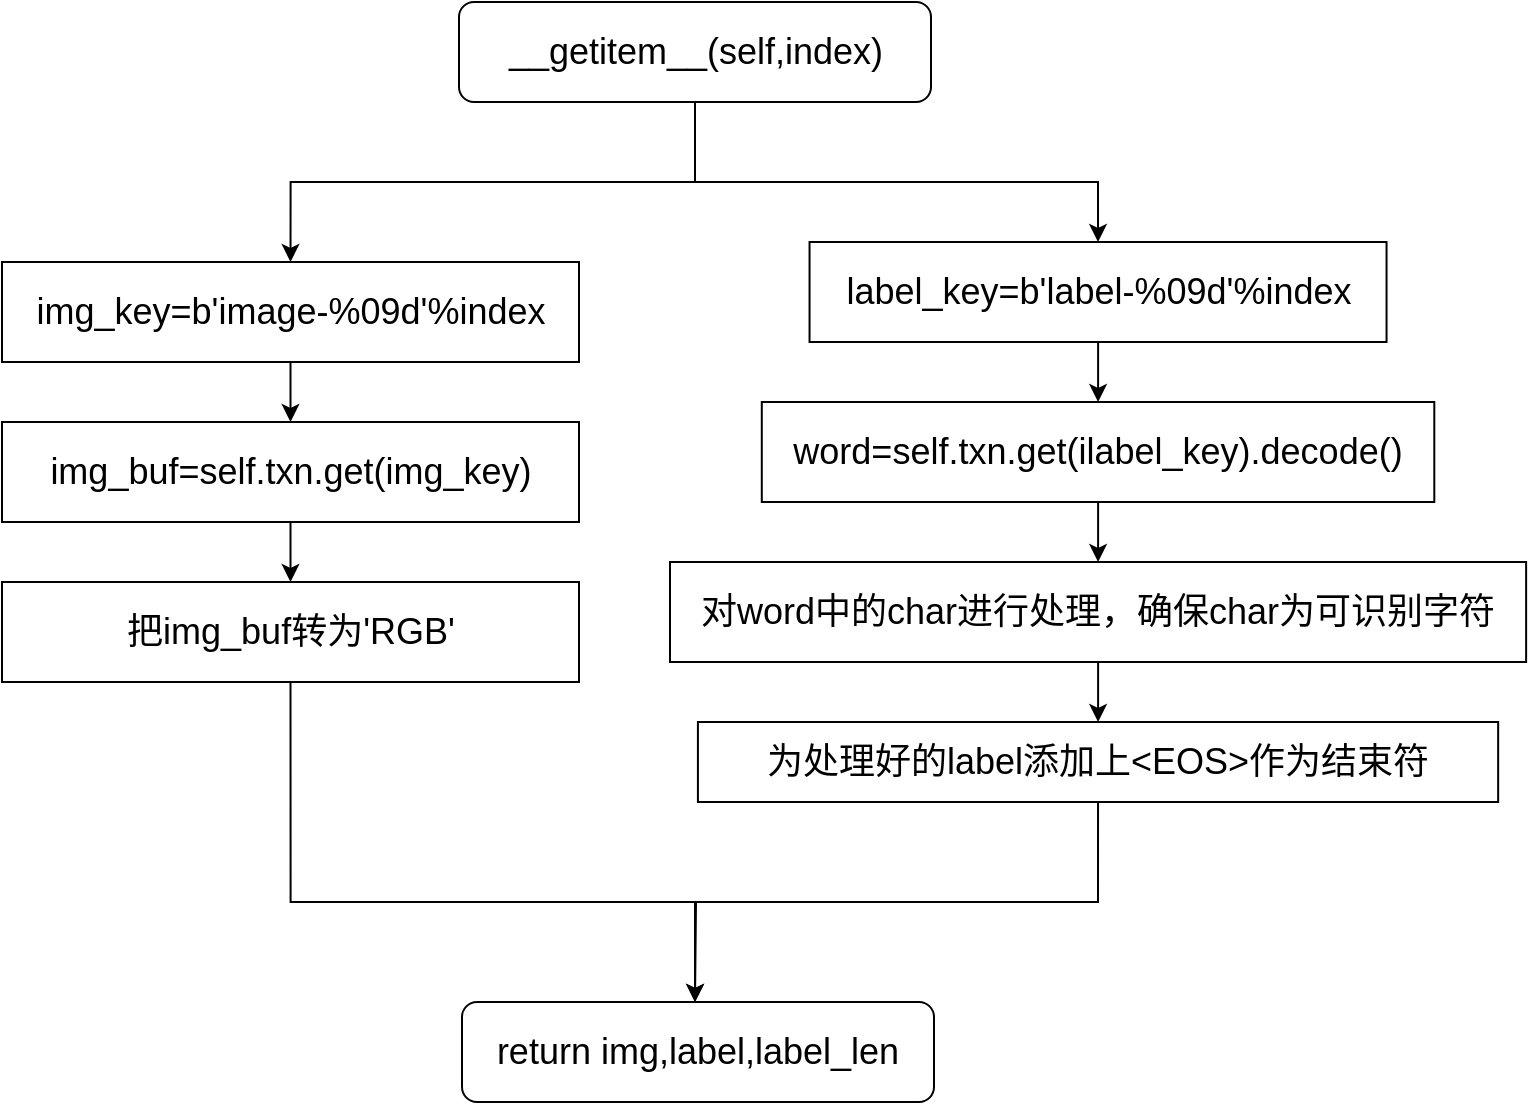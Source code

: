 <mxfile version="21.3.2" type="github">
  <diagram name="第 1 页" id="eL2jQSBWby4WY-ZgAVte">
    <mxGraphModel dx="1500" dy="693" grid="1" gridSize="10" guides="1" tooltips="1" connect="1" arrows="1" fold="1" page="1" pageScale="1" pageWidth="827" pageHeight="1169" math="0" shadow="0">
      <root>
        <mxCell id="0" />
        <mxCell id="1" parent="0" />
        <mxCell id="7fmScRaT4JAVB9zxNmK1-27" style="edgeStyle=orthogonalEdgeStyle;rounded=0;orthogonalLoop=1;jettySize=auto;html=1;exitX=0.5;exitY=1;exitDx=0;exitDy=0;entryX=0.5;entryY=0;entryDx=0;entryDy=0;" parent="1" source="7fmScRaT4JAVB9zxNmK1-4" target="7fmScRaT4JAVB9zxNmK1-5" edge="1">
          <mxGeometry relative="1" as="geometry" />
        </mxCell>
        <mxCell id="7fmScRaT4JAVB9zxNmK1-28" style="edgeStyle=orthogonalEdgeStyle;rounded=0;orthogonalLoop=1;jettySize=auto;html=1;exitX=0.5;exitY=1;exitDx=0;exitDy=0;entryX=0.5;entryY=0;entryDx=0;entryDy=0;" parent="1" source="7fmScRaT4JAVB9zxNmK1-4" target="7fmScRaT4JAVB9zxNmK1-11" edge="1">
          <mxGeometry relative="1" as="geometry">
            <Array as="points">
              <mxPoint x="427" y="200" />
              <mxPoint x="628" y="200" />
            </Array>
          </mxGeometry>
        </mxCell>
        <mxCell id="7fmScRaT4JAVB9zxNmK1-4" value="&lt;span style=&quot;font-size: 18px;&quot;&gt;__getitem__(self,index)&lt;/span&gt;" style="rounded=1;whiteSpace=wrap;html=1;" parent="1" vertex="1">
          <mxGeometry x="308.5" y="110" width="236" height="50" as="geometry" />
        </mxCell>
        <mxCell id="7fmScRaT4JAVB9zxNmK1-8" value="" style="edgeStyle=orthogonalEdgeStyle;rounded=0;orthogonalLoop=1;jettySize=auto;html=1;" parent="1" source="7fmScRaT4JAVB9zxNmK1-5" target="7fmScRaT4JAVB9zxNmK1-7" edge="1">
          <mxGeometry relative="1" as="geometry" />
        </mxCell>
        <mxCell id="7fmScRaT4JAVB9zxNmK1-5" value="&lt;font style=&quot;font-size: 18px;&quot;&gt;img_key=b&#39;image-%09d&#39;%index&lt;br&gt;&lt;/font&gt;" style="rounded=0;whiteSpace=wrap;html=1;" parent="1" vertex="1">
          <mxGeometry x="80" y="240" width="288.5" height="50" as="geometry" />
        </mxCell>
        <mxCell id="7fmScRaT4JAVB9zxNmK1-10" value="" style="edgeStyle=orthogonalEdgeStyle;rounded=0;orthogonalLoop=1;jettySize=auto;html=1;" parent="1" source="7fmScRaT4JAVB9zxNmK1-7" target="7fmScRaT4JAVB9zxNmK1-9" edge="1">
          <mxGeometry relative="1" as="geometry" />
        </mxCell>
        <mxCell id="7fmScRaT4JAVB9zxNmK1-7" value="&lt;font style=&quot;font-size: 18px;&quot;&gt;img_buf=self.txn.get(img_key)&lt;br&gt;&lt;/font&gt;" style="rounded=0;whiteSpace=wrap;html=1;" parent="1" vertex="1">
          <mxGeometry x="80" y="320" width="288.5" height="50" as="geometry" />
        </mxCell>
        <mxCell id="7fmScRaT4JAVB9zxNmK1-25" style="edgeStyle=orthogonalEdgeStyle;rounded=0;orthogonalLoop=1;jettySize=auto;html=1;exitX=0.5;exitY=1;exitDx=0;exitDy=0;entryX=0.5;entryY=0;entryDx=0;entryDy=0;" parent="1" source="7fmScRaT4JAVB9zxNmK1-9" edge="1">
          <mxGeometry relative="1" as="geometry">
            <Array as="points">
              <mxPoint x="224" y="560" />
              <mxPoint x="427" y="560" />
            </Array>
            <mxPoint x="426.5" y="610" as="targetPoint" />
          </mxGeometry>
        </mxCell>
        <mxCell id="7fmScRaT4JAVB9zxNmK1-9" value="&lt;font style=&quot;font-size: 18px;&quot;&gt;把img_buf转为&#39;RGB&#39;&lt;br&gt;&lt;/font&gt;" style="rounded=0;whiteSpace=wrap;html=1;" parent="1" vertex="1">
          <mxGeometry x="80" y="400" width="288.5" height="50" as="geometry" />
        </mxCell>
        <mxCell id="7fmScRaT4JAVB9zxNmK1-14" value="" style="edgeStyle=orthogonalEdgeStyle;rounded=0;orthogonalLoop=1;jettySize=auto;html=1;" parent="1" source="7fmScRaT4JAVB9zxNmK1-11" target="7fmScRaT4JAVB9zxNmK1-13" edge="1">
          <mxGeometry relative="1" as="geometry" />
        </mxCell>
        <mxCell id="7fmScRaT4JAVB9zxNmK1-11" value="&lt;font style=&quot;font-size: 18px;&quot;&gt;label_key=b&#39;label-%09d&#39;%index&lt;br&gt;&lt;/font&gt;" style="rounded=0;whiteSpace=wrap;html=1;" parent="1" vertex="1">
          <mxGeometry x="483.77" y="230" width="288.5" height="50" as="geometry" />
        </mxCell>
        <mxCell id="7fmScRaT4JAVB9zxNmK1-16" value="" style="edgeStyle=orthogonalEdgeStyle;rounded=0;orthogonalLoop=1;jettySize=auto;html=1;" parent="1" source="7fmScRaT4JAVB9zxNmK1-13" target="7fmScRaT4JAVB9zxNmK1-15" edge="1">
          <mxGeometry relative="1" as="geometry" />
        </mxCell>
        <mxCell id="7fmScRaT4JAVB9zxNmK1-13" value="&lt;font style=&quot;font-size: 18px;&quot;&gt;word=self.txn.get(ilabel_key).decode()&lt;br&gt;&lt;/font&gt;" style="rounded=0;whiteSpace=wrap;html=1;" parent="1" vertex="1">
          <mxGeometry x="459.9" y="310" width="336.25" height="50" as="geometry" />
        </mxCell>
        <mxCell id="7fmScRaT4JAVB9zxNmK1-18" value="" style="edgeStyle=orthogonalEdgeStyle;rounded=0;orthogonalLoop=1;jettySize=auto;html=1;" parent="1" source="7fmScRaT4JAVB9zxNmK1-15" target="7fmScRaT4JAVB9zxNmK1-17" edge="1">
          <mxGeometry relative="1" as="geometry" />
        </mxCell>
        <mxCell id="7fmScRaT4JAVB9zxNmK1-15" value="&lt;font style=&quot;font-size: 18px;&quot;&gt;对word中的char进行处理，确保char为可识别字符&lt;br&gt;&lt;/font&gt;" style="rounded=0;whiteSpace=wrap;html=1;" parent="1" vertex="1">
          <mxGeometry x="414" y="390" width="428.06" height="50" as="geometry" />
        </mxCell>
        <mxCell id="7fmScRaT4JAVB9zxNmK1-26" style="edgeStyle=orthogonalEdgeStyle;rounded=0;orthogonalLoop=1;jettySize=auto;html=1;exitX=0.5;exitY=1;exitDx=0;exitDy=0;" parent="1" source="7fmScRaT4JAVB9zxNmK1-17" edge="1">
          <mxGeometry relative="1" as="geometry">
            <mxPoint x="426.5" y="610" as="targetPoint" />
          </mxGeometry>
        </mxCell>
        <mxCell id="7fmScRaT4JAVB9zxNmK1-17" value="&lt;font style=&quot;font-size: 18px;&quot;&gt;为处理好的label添加上&amp;lt;EOS&amp;gt;作为结束符&lt;br&gt;&lt;/font&gt;" style="rounded=0;whiteSpace=wrap;html=1;" parent="1" vertex="1">
          <mxGeometry x="427.96" y="470" width="400.12" height="40" as="geometry" />
        </mxCell>
        <mxCell id="9B7BMElE-1YZ2IgMffJB-4" value="&lt;font style=&quot;font-size: 18px;&quot;&gt;return img,label,label_len&lt;/font&gt;" style="rounded=1;whiteSpace=wrap;html=1;" vertex="1" parent="1">
          <mxGeometry x="310" y="610" width="236" height="50" as="geometry" />
        </mxCell>
      </root>
    </mxGraphModel>
  </diagram>
</mxfile>
